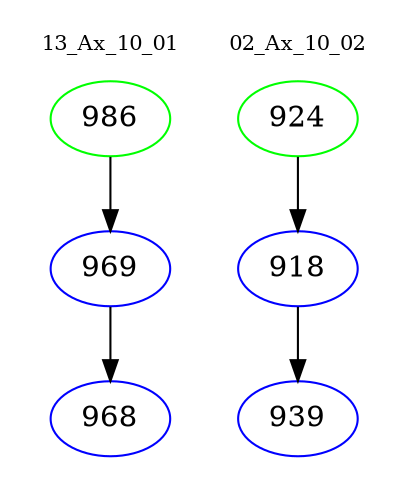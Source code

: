 digraph{
subgraph cluster_0 {
color = white
label = "13_Ax_10_01";
fontsize=10;
T0_986 [label="986", color="green"]
T0_986 -> T0_969 [color="black"]
T0_969 [label="969", color="blue"]
T0_969 -> T0_968 [color="black"]
T0_968 [label="968", color="blue"]
}
subgraph cluster_1 {
color = white
label = "02_Ax_10_02";
fontsize=10;
T1_924 [label="924", color="green"]
T1_924 -> T1_918 [color="black"]
T1_918 [label="918", color="blue"]
T1_918 -> T1_939 [color="black"]
T1_939 [label="939", color="blue"]
}
}
